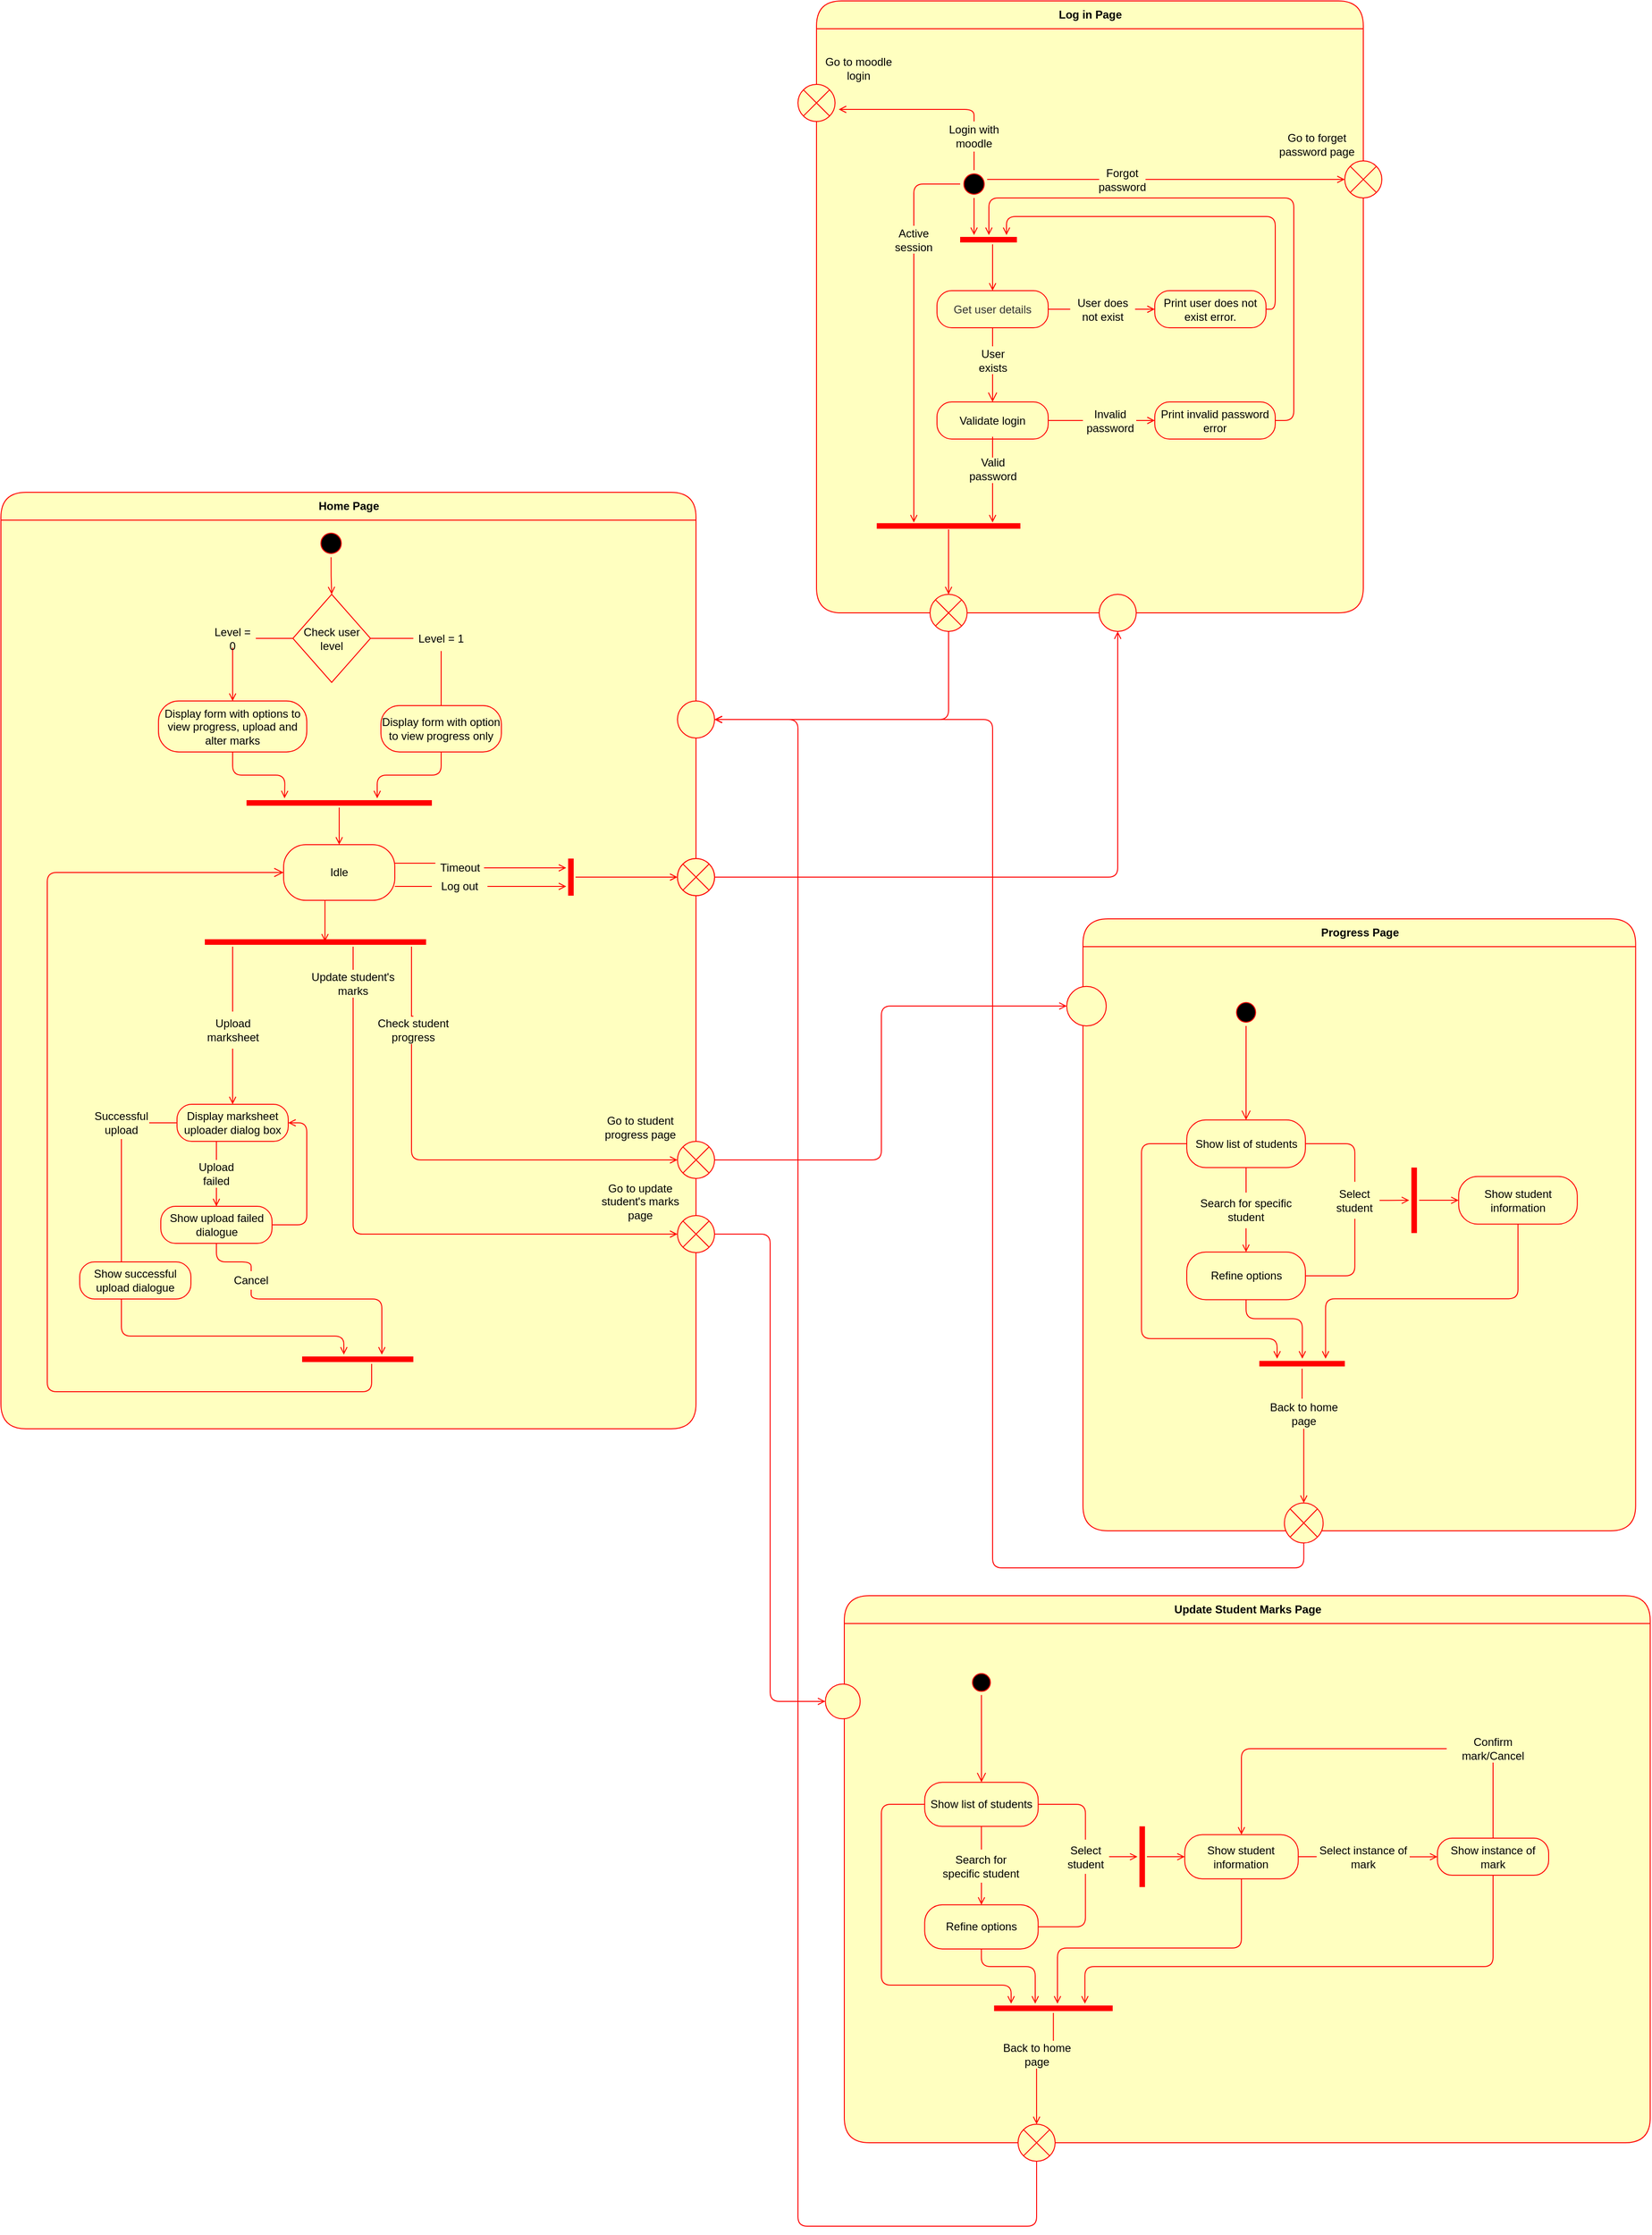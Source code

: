<mxfile version="13.0.2" type="device"><diagram name="Page-1" id="e7e014a7-5840-1c2e-5031-d8a46d1fe8dd"><mxGraphModel dx="1730" dy="958" grid="1" gridSize="10" guides="1" tooltips="1" connect="1" arrows="1" fold="1" page="1" pageScale="1" pageWidth="1169" pageHeight="826" background="#ffffff" math="0" shadow="0"><root><mxCell id="0"/><mxCell id="1" parent="0"/><mxCell id="J8pDNo0ezFdoXemJRQIE-228" style="edgeStyle=orthogonalEdgeStyle;rounded=1;orthogonalLoop=1;jettySize=auto;html=1;startArrow=none;startFill=0;endArrow=open;endFill=0;endSize=6;strokeColor=#FF0000;entryX=0.5;entryY=1;entryDx=0;entryDy=0;exitX=1;exitY=0.5;exitDx=0;exitDy=0;" parent="1" source="J8pDNo0ezFdoXemJRQIE-231" target="J8pDNo0ezFdoXemJRQIE-229" edge="1"><mxGeometry relative="1" as="geometry"><mxPoint x="1270" y="730" as="targetPoint"/><mxPoint x="830" y="965" as="sourcePoint"/></mxGeometry></mxCell><mxCell id="J8pDNo0ezFdoXemJRQIE-236" style="edgeStyle=orthogonalEdgeStyle;rounded=1;orthogonalLoop=1;jettySize=auto;html=1;entryX=1;entryY=0.5;entryDx=0;entryDy=0;startArrow=none;startFill=0;endArrow=open;endFill=0;endSize=6;strokeColor=#FF0000;" parent="1" source="J8pDNo0ezFdoXemJRQIE-232" target="J8pDNo0ezFdoXemJRQIE-235" edge="1"><mxGeometry relative="1" as="geometry"><Array as="points"><mxPoint x="1083" y="795"/></Array></mxGeometry></mxCell><mxCell id="c84REXL6Kti-XfnDkjd7-9" value="" style="group" vertex="1" connectable="0" parent="1"><mxGeometry x="60" y="550" width="770" height="1010" as="geometry"/></mxCell><mxCell id="J8pDNo0ezFdoXemJRQIE-2" value="Home Page" style="swimlane;html=1;fontStyle=1;align=center;verticalAlign=middle;childLayout=stackLayout;horizontal=1;startSize=30;horizontalStack=0;resizeParent=0;resizeLast=1;container=1;fontColor=#000000;collapsible=0;rounded=1;arcSize=30;strokeColor=#ff0000;fillColor=#ffffc0;swimlaneFillColor=#ffffc0;dropTarget=0;" parent="c84REXL6Kti-XfnDkjd7-9" vertex="1"><mxGeometry width="750" height="1010" as="geometry"/></mxCell><mxCell id="J8pDNo0ezFdoXemJRQIE-16" value="" style="ellipse;html=1;shape=startState;fillColor=#000000;strokeColor=#ff0000;" parent="c84REXL6Kti-XfnDkjd7-9" vertex="1"><mxGeometry x="341.25" y="40" width="30" height="30" as="geometry"/></mxCell><mxCell id="J8pDNo0ezFdoXemJRQIE-36" value="Check user level" style="rhombus;whiteSpace=wrap;html=1;fillColor=#ffffc0;strokeColor=#ff0000;" parent="c84REXL6Kti-XfnDkjd7-9" vertex="1"><mxGeometry x="315" y="110" width="83.75" height="95" as="geometry"/></mxCell><mxCell id="J8pDNo0ezFdoXemJRQIE-34" style="edgeStyle=orthogonalEdgeStyle;rounded=0;orthogonalLoop=1;jettySize=auto;html=1;entryX=0.5;entryY=0;entryDx=0;entryDy=0;startArrow=none;startFill=0;endArrow=open;endFill=0;endSize=6;strokeColor=#FF0000;" parent="c84REXL6Kti-XfnDkjd7-9" source="J8pDNo0ezFdoXemJRQIE-16" target="J8pDNo0ezFdoXemJRQIE-36" edge="1"><mxGeometry relative="1" as="geometry"><mxPoint x="356.25" y="95" as="targetPoint"/></mxGeometry></mxCell><mxCell id="J8pDNo0ezFdoXemJRQIE-74" style="edgeStyle=orthogonalEdgeStyle;rounded=1;orthogonalLoop=1;jettySize=auto;html=1;startArrow=none;startFill=0;endArrow=open;endFill=0;endSize=6;strokeColor=#FF0000;" parent="c84REXL6Kti-XfnDkjd7-9" source="J8pDNo0ezFdoXemJRQIE-40" edge="1"><mxGeometry relative="1" as="geometry"><mxPoint x="406" y="330" as="targetPoint"/><Array as="points"><mxPoint x="475" y="305"/><mxPoint x="406" y="305"/></Array></mxGeometry></mxCell><mxCell id="J8pDNo0ezFdoXemJRQIE-40" value="Display form with option to view progress only" style="rounded=1;whiteSpace=wrap;html=1;arcSize=40;fontColor=#000000;fillColor=#ffffc0;strokeColor=#ff0000;" parent="c84REXL6Kti-XfnDkjd7-9" vertex="1"><mxGeometry x="410" y="230" width="130" height="50" as="geometry"/></mxCell><mxCell id="J8pDNo0ezFdoXemJRQIE-73" style="edgeStyle=orthogonalEdgeStyle;rounded=1;orthogonalLoop=1;jettySize=auto;html=1;startArrow=none;startFill=0;endArrow=open;endFill=0;endSize=6;strokeColor=#FF0000;" parent="c84REXL6Kti-XfnDkjd7-9" source="J8pDNo0ezFdoXemJRQIE-42" edge="1"><mxGeometry relative="1" as="geometry"><mxPoint x="306" y="330" as="targetPoint"/></mxGeometry></mxCell><mxCell id="J8pDNo0ezFdoXemJRQIE-42" value="Display form with options to view progress, upload and alter marks" style="rounded=1;whiteSpace=wrap;html=1;arcSize=40;fontColor=#000000;fillColor=#ffffc0;strokeColor=#ff0000;" parent="c84REXL6Kti-XfnDkjd7-9" vertex="1"><mxGeometry x="170" y="225" width="160" height="55" as="geometry"/></mxCell><mxCell id="J8pDNo0ezFdoXemJRQIE-71" value="" style="shape=line;html=1;strokeWidth=6;strokeColor=#ff0000;" parent="c84REXL6Kti-XfnDkjd7-9" vertex="1"><mxGeometry x="265" y="330" width="200" height="10" as="geometry"/></mxCell><mxCell id="J8pDNo0ezFdoXemJRQIE-75" value="Idle" style="rounded=1;whiteSpace=wrap;html=1;arcSize=40;fontColor=#000000;fillColor=#ffffc0;strokeColor=#ff0000;" parent="c84REXL6Kti-XfnDkjd7-9" vertex="1"><mxGeometry x="305" y="380" width="120" height="60" as="geometry"/></mxCell><mxCell id="J8pDNo0ezFdoXemJRQIE-77" style="edgeStyle=orthogonalEdgeStyle;rounded=0;orthogonalLoop=1;jettySize=auto;html=1;startArrow=none;startFill=0;endArrow=open;endFill=0;endSize=6;strokeColor=#FF0000;" parent="c84REXL6Kti-XfnDkjd7-9" source="J8pDNo0ezFdoXemJRQIE-71" target="J8pDNo0ezFdoXemJRQIE-75" edge="1"><mxGeometry relative="1" as="geometry"/></mxCell><mxCell id="J8pDNo0ezFdoXemJRQIE-95" value="" style="shape=line;html=1;strokeWidth=6;strokeColor=#ff0000;" parent="c84REXL6Kti-XfnDkjd7-9" vertex="1"><mxGeometry x="220" y="480" width="238.75" height="10" as="geometry"/></mxCell><mxCell id="J8pDNo0ezFdoXemJRQIE-98" style="edgeStyle=orthogonalEdgeStyle;rounded=0;orthogonalLoop=1;jettySize=auto;html=1;entryX=0.543;entryY=0.447;entryDx=0;entryDy=0;entryPerimeter=0;startArrow=none;startFill=0;endArrow=open;endFill=0;endSize=6;strokeColor=#FF0000;" parent="c84REXL6Kti-XfnDkjd7-9" source="J8pDNo0ezFdoXemJRQIE-75" target="J8pDNo0ezFdoXemJRQIE-95" edge="1"><mxGeometry relative="1" as="geometry"><Array as="points"><mxPoint x="367" y="440"/><mxPoint x="367" y="440"/></Array></mxGeometry></mxCell><mxCell id="J8pDNo0ezFdoXemJRQIE-102" value="Check student progress" style="text;html=1;strokeColor=none;fillColor=none;align=center;verticalAlign=middle;whiteSpace=wrap;rounded=0;" parent="c84REXL6Kti-XfnDkjd7-9" vertex="1"><mxGeometry x="385" y="565" width="120" height="30" as="geometry"/></mxCell><mxCell id="J8pDNo0ezFdoXemJRQIE-157" style="edgeStyle=orthogonalEdgeStyle;rounded=0;orthogonalLoop=1;jettySize=auto;html=1;entryX=0.5;entryY=0;entryDx=0;entryDy=0;startArrow=none;startFill=0;endArrow=none;endFill=0;endSize=6;strokeColor=#FF0000;" parent="c84REXL6Kti-XfnDkjd7-9" source="J8pDNo0ezFdoXemJRQIE-95" target="J8pDNo0ezFdoXemJRQIE-102" edge="1"><mxGeometry relative="1" as="geometry"><Array as="points"><mxPoint x="443" y="520"/><mxPoint x="443" y="520"/></Array></mxGeometry></mxCell><mxCell id="J8pDNo0ezFdoXemJRQIE-103" value="Display marksheet uploader dialog box" style="rounded=1;whiteSpace=wrap;html=1;arcSize=40;fontColor=#000000;fillColor=#ffffc0;strokeColor=#ff0000;" parent="c84REXL6Kti-XfnDkjd7-9" vertex="1"><mxGeometry x="190" y="660" width="120" height="40" as="geometry"/></mxCell><mxCell id="J8pDNo0ezFdoXemJRQIE-117" value="Update student's marks" style="text;html=1;strokeColor=none;fillColor=none;align=center;verticalAlign=middle;whiteSpace=wrap;rounded=0;" parent="c84REXL6Kti-XfnDkjd7-9" vertex="1"><mxGeometry x="330" y="515" width="100" height="30" as="geometry"/></mxCell><mxCell id="J8pDNo0ezFdoXemJRQIE-159" style="edgeStyle=orthogonalEdgeStyle;rounded=0;orthogonalLoop=1;jettySize=auto;html=1;entryX=0.5;entryY=0;entryDx=0;entryDy=0;startArrow=none;startFill=0;endArrow=none;endFill=0;endSize=6;strokeColor=#FF0000;" parent="c84REXL6Kti-XfnDkjd7-9" source="J8pDNo0ezFdoXemJRQIE-95" target="J8pDNo0ezFdoXemJRQIE-117" edge="1"><mxGeometry relative="1" as="geometry"><Array as="points"><mxPoint x="380" y="510"/><mxPoint x="380" y="510"/></Array></mxGeometry></mxCell><mxCell id="J8pDNo0ezFdoXemJRQIE-122" value="" style="shape=line;html=1;strokeWidth=6;strokeColor=#ff0000;direction=south;" parent="c84REXL6Kti-XfnDkjd7-9" vertex="1"><mxGeometry x="610" y="395" width="10" height="40" as="geometry"/></mxCell><mxCell id="J8pDNo0ezFdoXemJRQIE-149" style="edgeStyle=orthogonalEdgeStyle;rounded=0;orthogonalLoop=1;jettySize=auto;html=1;startArrow=none;startFill=0;endArrow=open;endFill=0;endSize=6;strokeColor=#FF0000;" parent="c84REXL6Kti-XfnDkjd7-9" source="J8pDNo0ezFdoXemJRQIE-128" edge="1"><mxGeometry relative="1" as="geometry"><mxPoint x="610" y="425" as="targetPoint"/></mxGeometry></mxCell><mxCell id="J8pDNo0ezFdoXemJRQIE-128" value="Log out" style="text;html=1;strokeColor=none;fillColor=none;align=center;verticalAlign=middle;whiteSpace=wrap;rounded=0;" parent="c84REXL6Kti-XfnDkjd7-9" vertex="1"><mxGeometry x="465" y="415" width="60" height="20" as="geometry"/></mxCell><mxCell id="J8pDNo0ezFdoXemJRQIE-147" style="edgeStyle=orthogonalEdgeStyle;rounded=0;orthogonalLoop=1;jettySize=auto;html=1;entryX=0;entryY=0.5;entryDx=0;entryDy=0;startArrow=none;startFill=0;endArrow=none;endFill=0;endSize=6;strokeColor=#FF0000;exitX=1;exitY=0.75;exitDx=0;exitDy=0;" parent="c84REXL6Kti-XfnDkjd7-9" source="J8pDNo0ezFdoXemJRQIE-75" target="J8pDNo0ezFdoXemJRQIE-128" edge="1"><mxGeometry relative="1" as="geometry"/></mxCell><mxCell id="J8pDNo0ezFdoXemJRQIE-170" style="edgeStyle=orthogonalEdgeStyle;rounded=1;orthogonalLoop=1;jettySize=auto;html=1;startArrow=none;startFill=0;endArrow=open;endFill=0;endSize=6;strokeColor=#FF0000;" parent="c84REXL6Kti-XfnDkjd7-9" source="J8pDNo0ezFdoXemJRQIE-81" edge="1"><mxGeometry relative="1" as="geometry"><mxPoint x="610" y="405" as="targetPoint"/></mxGeometry></mxCell><mxCell id="J8pDNo0ezFdoXemJRQIE-81" value="Timeout" style="text;html=1;strokeColor=none;fillColor=none;align=center;verticalAlign=middle;whiteSpace=wrap;rounded=0;" parent="c84REXL6Kti-XfnDkjd7-9" vertex="1"><mxGeometry x="468.75" y="395" width="52.5" height="20" as="geometry"/></mxCell><mxCell id="J8pDNo0ezFdoXemJRQIE-136" style="edgeStyle=orthogonalEdgeStyle;rounded=0;orthogonalLoop=1;jettySize=auto;html=1;startArrow=none;startFill=0;endArrow=none;endFill=0;endSize=6;strokeColor=#FF0000;" parent="c84REXL6Kti-XfnDkjd7-9" source="J8pDNo0ezFdoXemJRQIE-75" target="J8pDNo0ezFdoXemJRQIE-81" edge="1"><mxGeometry relative="1" as="geometry"><mxPoint x="425" y="390" as="sourcePoint"/><mxPoint x="560" y="390" as="targetPoint"/><Array as="points"><mxPoint x="440" y="400"/><mxPoint x="440" y="400"/></Array></mxGeometry></mxCell><mxCell id="J8pDNo0ezFdoXemJRQIE-155" style="edgeStyle=orthogonalEdgeStyle;rounded=0;orthogonalLoop=1;jettySize=auto;html=1;startArrow=none;startFill=0;endArrow=open;endFill=0;endSize=6;strokeColor=#FF0000;" parent="c84REXL6Kti-XfnDkjd7-9" source="J8pDNo0ezFdoXemJRQIE-106" target="J8pDNo0ezFdoXemJRQIE-103" edge="1"><mxGeometry relative="1" as="geometry"/></mxCell><mxCell id="J8pDNo0ezFdoXemJRQIE-106" value="Upload marksheet" style="text;html=1;strokeColor=none;fillColor=none;align=center;verticalAlign=middle;whiteSpace=wrap;rounded=0;" parent="c84REXL6Kti-XfnDkjd7-9" vertex="1"><mxGeometry x="207.5" y="560" width="85" height="40" as="geometry"/></mxCell><mxCell id="J8pDNo0ezFdoXemJRQIE-156" style="edgeStyle=orthogonalEdgeStyle;rounded=0;orthogonalLoop=1;jettySize=auto;html=1;entryX=0.5;entryY=0;entryDx=0;entryDy=0;startArrow=none;startFill=0;endArrow=none;endFill=0;endSize=6;strokeColor=#FF0000;" parent="c84REXL6Kti-XfnDkjd7-9" source="J8pDNo0ezFdoXemJRQIE-95" target="J8pDNo0ezFdoXemJRQIE-106" edge="1"><mxGeometry relative="1" as="geometry"><Array as="points"><mxPoint x="250" y="530"/><mxPoint x="250" y="530"/></Array></mxGeometry></mxCell><mxCell id="J8pDNo0ezFdoXemJRQIE-173" style="edgeStyle=orthogonalEdgeStyle;rounded=0;orthogonalLoop=1;jettySize=auto;html=1;entryX=0.5;entryY=0;entryDx=0;entryDy=0;startArrow=none;startFill=0;endArrow=none;endFill=0;endSize=6;strokeColor=#FF0000;" parent="c84REXL6Kti-XfnDkjd7-9" source="J8pDNo0ezFdoXemJRQIE-39" target="J8pDNo0ezFdoXemJRQIE-40" edge="1"><mxGeometry relative="1" as="geometry"/></mxCell><mxCell id="J8pDNo0ezFdoXemJRQIE-174" style="edgeStyle=orthogonalEdgeStyle;rounded=0;orthogonalLoop=1;jettySize=auto;html=1;entryX=0.5;entryY=0;entryDx=0;entryDy=0;startArrow=none;startFill=0;endArrow=none;endFill=0;endSize=6;strokeColor=#FF0000;" parent="c84REXL6Kti-XfnDkjd7-9" source="J8pDNo0ezFdoXemJRQIE-39" target="J8pDNo0ezFdoXemJRQIE-40" edge="1"><mxGeometry relative="1" as="geometry"/></mxCell><mxCell id="J8pDNo0ezFdoXemJRQIE-39" value="Level = 1" style="text;html=1;strokeColor=none;fillColor=none;align=center;verticalAlign=middle;whiteSpace=wrap;rounded=0;" parent="c84REXL6Kti-XfnDkjd7-9" vertex="1"><mxGeometry x="445" y="143.75" width="60" height="27.5" as="geometry"/></mxCell><mxCell id="J8pDNo0ezFdoXemJRQIE-172" style="edgeStyle=orthogonalEdgeStyle;rounded=0;orthogonalLoop=1;jettySize=auto;html=1;startArrow=none;startFill=0;endArrow=none;endFill=0;endSize=6;strokeColor=#FF0000;" parent="c84REXL6Kti-XfnDkjd7-9" source="J8pDNo0ezFdoXemJRQIE-36" target="J8pDNo0ezFdoXemJRQIE-39" edge="1"><mxGeometry relative="1" as="geometry"><mxPoint x="470.059" y="230" as="targetPoint"/><mxPoint x="398.724" y="157.529" as="sourcePoint"/><Array as="points"/></mxGeometry></mxCell><mxCell id="J8pDNo0ezFdoXemJRQIE-177" style="edgeStyle=orthogonalEdgeStyle;rounded=0;orthogonalLoop=1;jettySize=auto;html=1;entryX=0.5;entryY=0;entryDx=0;entryDy=0;startArrow=none;startFill=0;endArrow=open;endFill=0;endSize=6;strokeColor=#FF0000;" parent="c84REXL6Kti-XfnDkjd7-9" source="J8pDNo0ezFdoXemJRQIE-44" target="J8pDNo0ezFdoXemJRQIE-42" edge="1"><mxGeometry relative="1" as="geometry"/></mxCell><mxCell id="J8pDNo0ezFdoXemJRQIE-44" value="Level = 0" style="text;html=1;strokeColor=none;fillColor=none;align=center;verticalAlign=middle;whiteSpace=wrap;rounded=0;" parent="c84REXL6Kti-XfnDkjd7-9" vertex="1"><mxGeometry x="225" y="147.5" width="50" height="20" as="geometry"/></mxCell><mxCell id="J8pDNo0ezFdoXemJRQIE-176" style="edgeStyle=orthogonalEdgeStyle;rounded=0;orthogonalLoop=1;jettySize=auto;html=1;entryX=1;entryY=0.5;entryDx=0;entryDy=0;startArrow=none;startFill=0;endArrow=none;endFill=0;endSize=6;strokeColor=#FF0000;" parent="c84REXL6Kti-XfnDkjd7-9" source="J8pDNo0ezFdoXemJRQIE-36" target="J8pDNo0ezFdoXemJRQIE-44" edge="1"><mxGeometry relative="1" as="geometry"/></mxCell><mxCell id="J8pDNo0ezFdoXemJRQIE-194" value="Successful upload" style="text;html=1;strokeColor=none;fillColor=none;align=center;verticalAlign=middle;whiteSpace=wrap;rounded=0;" parent="c84REXL6Kti-XfnDkjd7-9" vertex="1"><mxGeometry x="100" y="662.5" width="60" height="35" as="geometry"/></mxCell><mxCell id="J8pDNo0ezFdoXemJRQIE-193" style="edgeStyle=orthogonalEdgeStyle;rounded=0;orthogonalLoop=1;jettySize=auto;html=1;startArrow=none;startFill=0;endArrow=none;endFill=0;endSize=6;strokeColor=#FF0000;" parent="c84REXL6Kti-XfnDkjd7-9" source="J8pDNo0ezFdoXemJRQIE-103" target="J8pDNo0ezFdoXemJRQIE-194" edge="1"><mxGeometry relative="1" as="geometry"><mxPoint x="160" y="680" as="targetPoint"/></mxGeometry></mxCell><mxCell id="J8pDNo0ezFdoXemJRQIE-195" value="Upload failed" style="text;html=1;strokeColor=none;fillColor=none;align=center;verticalAlign=middle;whiteSpace=wrap;rounded=0;" parent="c84REXL6Kti-XfnDkjd7-9" vertex="1"><mxGeometry x="210" y="720" width="45" height="30" as="geometry"/></mxCell><mxCell id="J8pDNo0ezFdoXemJRQIE-196" style="edgeStyle=orthogonalEdgeStyle;rounded=0;orthogonalLoop=1;jettySize=auto;html=1;entryX=0.5;entryY=0;entryDx=0;entryDy=0;startArrow=none;startFill=0;endArrow=none;endFill=0;endSize=6;strokeColor=#FF0000;" parent="c84REXL6Kti-XfnDkjd7-9" source="J8pDNo0ezFdoXemJRQIE-103" target="J8pDNo0ezFdoXemJRQIE-195" edge="1"><mxGeometry relative="1" as="geometry"><Array as="points"><mxPoint x="233" y="700"/><mxPoint x="233" y="700"/></Array></mxGeometry></mxCell><mxCell id="J8pDNo0ezFdoXemJRQIE-199" style="edgeStyle=orthogonalEdgeStyle;rounded=1;orthogonalLoop=1;jettySize=auto;html=1;startArrow=none;startFill=0;endArrow=open;endFill=0;endSize=6;strokeColor=#FF0000;entryX=1;entryY=0.5;entryDx=0;entryDy=0;" parent="c84REXL6Kti-XfnDkjd7-9" source="J8pDNo0ezFdoXemJRQIE-198" target="J8pDNo0ezFdoXemJRQIE-103" edge="1"><mxGeometry relative="1" as="geometry"><mxPoint x="330" y="710" as="targetPoint"/><Array as="points"><mxPoint x="330" y="790"/><mxPoint x="330" y="680"/></Array></mxGeometry></mxCell><mxCell id="J8pDNo0ezFdoXemJRQIE-198" value="Show upload failed dialogue" style="rounded=1;whiteSpace=wrap;html=1;arcSize=40;fontColor=#000000;fillColor=#ffffc0;strokeColor=#ff0000;" parent="c84REXL6Kti-XfnDkjd7-9" vertex="1"><mxGeometry x="172.5" y="770" width="120" height="40" as="geometry"/></mxCell><mxCell id="J8pDNo0ezFdoXemJRQIE-197" style="edgeStyle=orthogonalEdgeStyle;rounded=0;orthogonalLoop=1;jettySize=auto;html=1;startArrow=none;startFill=0;endArrow=open;endFill=0;endSize=6;strokeColor=#FF0000;" parent="c84REXL6Kti-XfnDkjd7-9" source="J8pDNo0ezFdoXemJRQIE-195" target="J8pDNo0ezFdoXemJRQIE-198" edge="1"><mxGeometry relative="1" as="geometry"><mxPoint x="277.5" y="800" as="targetPoint"/></mxGeometry></mxCell><mxCell id="J8pDNo0ezFdoXemJRQIE-201" value="Show successful upload dialogue" style="rounded=1;whiteSpace=wrap;html=1;arcSize=40;fontColor=#000000;fillColor=#ffffc0;strokeColor=#ff0000;" parent="c84REXL6Kti-XfnDkjd7-9" vertex="1"><mxGeometry x="85" y="830" width="120" height="40" as="geometry"/></mxCell><mxCell id="J8pDNo0ezFdoXemJRQIE-200" style="edgeStyle=orthogonalEdgeStyle;rounded=1;orthogonalLoop=1;jettySize=auto;html=1;startArrow=none;startFill=0;endArrow=none;endFill=0;endSize=6;strokeColor=#FF0000;" parent="c84REXL6Kti-XfnDkjd7-9" source="J8pDNo0ezFdoXemJRQIE-194" target="J8pDNo0ezFdoXemJRQIE-201" edge="1"><mxGeometry relative="1" as="geometry"><mxPoint x="70" y="690" as="targetPoint"/><Array as="points"><mxPoint x="130" y="780"/><mxPoint x="130" y="780"/></Array></mxGeometry></mxCell><mxCell id="J8pDNo0ezFdoXemJRQIE-210" value="Cancel" style="text;html=1;strokeColor=none;fillColor=none;align=center;verticalAlign=middle;whiteSpace=wrap;rounded=0;" parent="c84REXL6Kti-XfnDkjd7-9" vertex="1"><mxGeometry x="250" y="840" width="40" height="20" as="geometry"/></mxCell><mxCell id="J8pDNo0ezFdoXemJRQIE-209" style="edgeStyle=orthogonalEdgeStyle;rounded=1;orthogonalLoop=1;jettySize=auto;html=1;startArrow=none;startFill=0;endArrow=none;endFill=0;endSize=6;strokeColor=#FF0000;" parent="c84REXL6Kti-XfnDkjd7-9" source="J8pDNo0ezFdoXemJRQIE-198" target="J8pDNo0ezFdoXemJRQIE-210" edge="1"><mxGeometry relative="1" as="geometry"><mxPoint x="270" y="850" as="targetPoint"/></mxGeometry></mxCell><mxCell id="J8pDNo0ezFdoXemJRQIE-212" value="" style="shape=line;html=1;strokeWidth=6;strokeColor=#ff0000;" parent="c84REXL6Kti-XfnDkjd7-9" vertex="1"><mxGeometry x="325" y="930" width="120" height="10" as="geometry"/></mxCell><mxCell id="J8pDNo0ezFdoXemJRQIE-215" style="edgeStyle=orthogonalEdgeStyle;rounded=1;orthogonalLoop=1;jettySize=auto;html=1;startArrow=none;startFill=0;endArrow=open;endFill=0;endSize=6;strokeColor=#FF0000;" parent="c84REXL6Kti-XfnDkjd7-9" source="J8pDNo0ezFdoXemJRQIE-201" target="J8pDNo0ezFdoXemJRQIE-212" edge="1"><mxGeometry relative="1" as="geometry"><Array as="points"><mxPoint x="130" y="910"/><mxPoint x="370" y="910"/></Array></mxGeometry></mxCell><mxCell id="J8pDNo0ezFdoXemJRQIE-214" style="edgeStyle=orthogonalEdgeStyle;rounded=1;orthogonalLoop=1;jettySize=auto;html=1;startArrow=none;startFill=0;endArrow=open;endFill=0;endSize=6;strokeColor=#FF0000;" parent="c84REXL6Kti-XfnDkjd7-9" source="J8pDNo0ezFdoXemJRQIE-210" target="J8pDNo0ezFdoXemJRQIE-212" edge="1"><mxGeometry relative="1" as="geometry"><Array as="points"><mxPoint x="270" y="870"/><mxPoint x="411" y="870"/></Array></mxGeometry></mxCell><mxCell id="J8pDNo0ezFdoXemJRQIE-213" value="" style="edgeStyle=orthogonalEdgeStyle;html=1;verticalAlign=bottom;endArrow=open;endSize=8;strokeColor=#ff0000;" parent="c84REXL6Kti-XfnDkjd7-9" source="J8pDNo0ezFdoXemJRQIE-212" target="J8pDNo0ezFdoXemJRQIE-75" edge="1"><mxGeometry relative="1" as="geometry"><mxPoint x="421.25" y="1010" as="targetPoint"/><Array as="points"><mxPoint x="400" y="970"/><mxPoint x="50" y="970"/><mxPoint x="50" y="410"/></Array></mxGeometry></mxCell><mxCell id="J8pDNo0ezFdoXemJRQIE-231" value="" style="shape=sumEllipse;perimeter=ellipsePerimeter;whiteSpace=wrap;html=1;backgroundOutline=1;strokeColor=#FF0000;fillColor=#ffffc0;" parent="c84REXL6Kti-XfnDkjd7-9" vertex="1"><mxGeometry x="730" y="395" width="40" height="40" as="geometry"/></mxCell><mxCell id="J8pDNo0ezFdoXemJRQIE-227" style="edgeStyle=orthogonalEdgeStyle;rounded=1;orthogonalLoop=1;jettySize=auto;html=1;startArrow=none;startFill=0;endArrow=open;endFill=0;endSize=6;strokeColor=#FF0000;entryX=0;entryY=0.5;entryDx=0;entryDy=0;" parent="c84REXL6Kti-XfnDkjd7-9" source="J8pDNo0ezFdoXemJRQIE-122" target="J8pDNo0ezFdoXemJRQIE-231" edge="1"><mxGeometry relative="1" as="geometry"><mxPoint x="730" y="415" as="targetPoint"/></mxGeometry></mxCell><mxCell id="J8pDNo0ezFdoXemJRQIE-234" value="" style="shape=sumEllipse;perimeter=ellipsePerimeter;whiteSpace=wrap;html=1;backgroundOutline=1;strokeColor=#FF0000;fillColor=#ffffc0;" parent="c84REXL6Kti-XfnDkjd7-9" vertex="1"><mxGeometry x="730" y="700" width="40" height="40" as="geometry"/></mxCell><mxCell id="J8pDNo0ezFdoXemJRQIE-235" value="" style="ellipse;whiteSpace=wrap;html=1;aspect=fixed;fillColor=#ffffc0;strokeColor=#FF0000;" parent="c84REXL6Kti-XfnDkjd7-9" vertex="1"><mxGeometry x="730" y="225" width="40" height="40" as="geometry"/></mxCell><mxCell id="J8pDNo0ezFdoXemJRQIE-239" value="" style="shape=sumEllipse;perimeter=ellipsePerimeter;whiteSpace=wrap;html=1;backgroundOutline=1;strokeColor=#FF0000;fillColor=#ffffc0;" parent="c84REXL6Kti-XfnDkjd7-9" vertex="1"><mxGeometry x="730" y="395" width="40" height="40" as="geometry"/></mxCell><mxCell id="J8pDNo0ezFdoXemJRQIE-241" value="Go to student progress page" style="text;html=1;strokeColor=none;fillColor=none;align=center;verticalAlign=middle;whiteSpace=wrap;rounded=0;" parent="c84REXL6Kti-XfnDkjd7-9" vertex="1"><mxGeometry x="640" y="670" width="100" height="30" as="geometry"/></mxCell><mxCell id="c84REXL6Kti-XfnDkjd7-3" value="Go to update student's marks page" style="text;html=1;strokeColor=none;fillColor=none;align=center;verticalAlign=middle;whiteSpace=wrap;rounded=0;" vertex="1" parent="c84REXL6Kti-XfnDkjd7-9"><mxGeometry x="640" y="740" width="100" height="50" as="geometry"/></mxCell><mxCell id="J8pDNo0ezFdoXemJRQIE-163" style="edgeStyle=orthogonalEdgeStyle;rounded=1;orthogonalLoop=1;jettySize=auto;html=1;startArrow=none;startFill=0;endArrow=open;endFill=0;endSize=6;strokeColor=#FF0000;entryX=0;entryY=0.5;entryDx=0;entryDy=0;" parent="c84REXL6Kti-XfnDkjd7-9" source="J8pDNo0ezFdoXemJRQIE-102" target="J8pDNo0ezFdoXemJRQIE-234" edge="1"><mxGeometry relative="1" as="geometry"><mxPoint x="480" y="730" as="targetPoint"/><Array as="points"><mxPoint x="443" y="720"/></Array></mxGeometry></mxCell><mxCell id="c84REXL6Kti-XfnDkjd7-2" value="" style="shape=sumEllipse;perimeter=ellipsePerimeter;whiteSpace=wrap;html=1;backgroundOutline=1;strokeColor=#FF0000;fillColor=#ffffc0;" vertex="1" parent="c84REXL6Kti-XfnDkjd7-9"><mxGeometry x="730" y="780" width="40" height="40" as="geometry"/></mxCell><mxCell id="J8pDNo0ezFdoXemJRQIE-165" style="edgeStyle=orthogonalEdgeStyle;rounded=1;orthogonalLoop=1;jettySize=auto;html=1;startArrow=none;startFill=0;endArrow=open;endFill=0;endSize=6;strokeColor=#FF0000;entryX=0;entryY=0.5;entryDx=0;entryDy=0;" parent="c84REXL6Kti-XfnDkjd7-9" source="J8pDNo0ezFdoXemJRQIE-117" target="c84REXL6Kti-XfnDkjd7-2" edge="1"><mxGeometry relative="1" as="geometry"><Array as="points"><mxPoint x="380" y="800"/></Array><mxPoint x="380.059" y="630" as="targetPoint"/></mxGeometry></mxCell><mxCell id="c84REXL6Kti-XfnDkjd7-10" value="" style="group" vertex="1" connectable="0" parent="1"><mxGeometry x="920" y="20" width="630" height="680" as="geometry"/></mxCell><mxCell id="J8pDNo0ezFdoXemJRQIE-218" value="Log in Page" style="swimlane;html=1;fontStyle=1;align=center;verticalAlign=middle;childLayout=stackLayout;horizontal=1;startSize=30;horizontalStack=0;resizeParent=0;resizeLast=1;container=1;fontColor=#000000;collapsible=0;rounded=1;arcSize=30;strokeColor=#ff0000;fillColor=#ffffc0;swimlaneFillColor=#ffffc0;dropTarget=0;" parent="c84REXL6Kti-XfnDkjd7-10" vertex="1"><mxGeometry x="20" width="590" height="660" as="geometry"/></mxCell><mxCell id="cNfwhekLYFBPGd0EELtA-41" value="" style="ellipse;html=1;shape=startState;fillColor=#000000;strokeColor=#ff0000;" parent="c84REXL6Kti-XfnDkjd7-10" vertex="1"><mxGeometry x="175" y="182.5" width="30" height="30" as="geometry"/></mxCell><mxCell id="cNfwhekLYFBPGd0EELtA-42" value="" style="edgeStyle=orthogonalEdgeStyle;html=1;verticalAlign=bottom;endArrow=open;endSize=6;strokeColor=#ff0000;" parent="c84REXL6Kti-XfnDkjd7-10" source="cNfwhekLYFBPGd0EELtA-41" edge="1"><mxGeometry relative="1" as="geometry"><mxPoint x="190" y="252.5" as="targetPoint"/><Array as="points"><mxPoint x="190" y="232.5"/><mxPoint x="190" y="232.5"/></Array></mxGeometry></mxCell><mxCell id="cNfwhekLYFBPGd0EELtA-50" value="&lt;span style=&quot;color: rgb(51 , 51 , 51)&quot;&gt;Get user details&lt;/span&gt;" style="rounded=1;whiteSpace=wrap;html=1;arcSize=40;fontColor=#000000;fillColor=#ffffc0;strokeColor=#ff0000;" parent="c84REXL6Kti-XfnDkjd7-10" vertex="1"><mxGeometry x="150" y="312.5" width="120" height="40" as="geometry"/></mxCell><mxCell id="cNfwhekLYFBPGd0EELtA-52" value="Validate login" style="rounded=1;whiteSpace=wrap;html=1;arcSize=40;fontColor=#000000;fillColor=#ffffc0;strokeColor=#ff0000;" parent="c84REXL6Kti-XfnDkjd7-10" vertex="1"><mxGeometry x="150" y="432.5" width="120" height="40" as="geometry"/></mxCell><mxCell id="J8pDNo0ezFdoXemJRQIE-70" style="edgeStyle=orthogonalEdgeStyle;rounded=1;orthogonalLoop=1;jettySize=auto;html=1;startArrow=none;startFill=0;endArrow=open;endFill=0;endSize=6;strokeColor=#FF0000;" parent="c84REXL6Kti-XfnDkjd7-10" source="cNfwhekLYFBPGd0EELtA-54" edge="1"><mxGeometry relative="1" as="geometry"><mxPoint x="225" y="252.5" as="targetPoint"/><Array as="points"><mxPoint x="515" y="332.5"/><mxPoint x="515" y="232.5"/><mxPoint x="225" y="232.5"/></Array></mxGeometry></mxCell><mxCell id="cNfwhekLYFBPGd0EELtA-54" value="Print user does not exist error." style="rounded=1;whiteSpace=wrap;html=1;arcSize=40;fontColor=#000000;fillColor=#ffffc0;strokeColor=#ff0000;" parent="c84REXL6Kti-XfnDkjd7-10" vertex="1"><mxGeometry x="385" y="312.5" width="120" height="40" as="geometry"/></mxCell><mxCell id="cNfwhekLYFBPGd0EELtA-59" value="Print invalid password error" style="rounded=1;whiteSpace=wrap;html=1;arcSize=40;fontColor=#000000;fillColor=#ffffc0;strokeColor=#ff0000;" parent="c84REXL6Kti-XfnDkjd7-10" vertex="1"><mxGeometry x="385" y="432.5" width="130" height="40" as="geometry"/></mxCell><mxCell id="qxdA_kbtUOldHFDPIeFM-6" value="Forgot password" style="text;html=1;strokeColor=none;fillColor=none;align=center;verticalAlign=middle;whiteSpace=wrap;rounded=0;fontColor=#000000;" parent="c84REXL6Kti-XfnDkjd7-10" vertex="1"><mxGeometry x="325" y="177.5" width="50" height="30" as="geometry"/></mxCell><mxCell id="J8pDNo0ezFdoXemJRQIE-190" style="edgeStyle=orthogonalEdgeStyle;rounded=0;orthogonalLoop=1;jettySize=auto;html=1;entryX=0;entryY=0.5;entryDx=0;entryDy=0;startArrow=none;startFill=0;endArrow=none;endFill=0;endSize=6;strokeColor=#FF0000;" parent="c84REXL6Kti-XfnDkjd7-10" source="cNfwhekLYFBPGd0EELtA-41" target="qxdA_kbtUOldHFDPIeFM-6" edge="1"><mxGeometry relative="1" as="geometry"><Array as="points"><mxPoint x="265" y="192.5"/><mxPoint x="265" y="192.5"/></Array></mxGeometry></mxCell><mxCell id="qxdA_kbtUOldHFDPIeFM-13" value="Go to forget password page" style="text;html=1;strokeColor=none;fillColor=none;align=center;verticalAlign=middle;whiteSpace=wrap;rounded=0;" parent="c84REXL6Kti-XfnDkjd7-10" vertex="1"><mxGeometry x="505" y="137.5" width="110" height="35" as="geometry"/></mxCell><mxCell id="hpKaqUBEXIY6Ty9HshB4-2" value="Go to moodle login" style="text;html=1;strokeColor=none;fillColor=none;align=center;verticalAlign=middle;whiteSpace=wrap;rounded=0;" parent="c84REXL6Kti-XfnDkjd7-10" vertex="1"><mxGeometry x="20" y="55" width="91.25" height="35" as="geometry"/></mxCell><mxCell id="hpKaqUBEXIY6Ty9HshB4-4" value="Login with moodle" style="text;html=1;strokeColor=none;fillColor=none;align=center;verticalAlign=middle;whiteSpace=wrap;rounded=0;" parent="c84REXL6Kti-XfnDkjd7-10" vertex="1"><mxGeometry x="145" y="130" width="90" height="32.5" as="geometry"/></mxCell><mxCell id="J8pDNo0ezFdoXemJRQIE-188" style="edgeStyle=orthogonalEdgeStyle;rounded=0;orthogonalLoop=1;jettySize=auto;html=1;startArrow=none;startFill=0;endArrow=none;endFill=0;endSize=6;strokeColor=#FF0000;" parent="c84REXL6Kti-XfnDkjd7-10" source="cNfwhekLYFBPGd0EELtA-41" target="hpKaqUBEXIY6Ty9HshB4-4" edge="1"><mxGeometry relative="1" as="geometry"/></mxCell><mxCell id="J8pDNo0ezFdoXemJRQIE-46" value="" style="shape=line;html=1;strokeWidth=6;strokeColor=#ff0000;" parent="c84REXL6Kti-XfnDkjd7-10" vertex="1"><mxGeometry x="85" y="562.5" width="155" height="7.5" as="geometry"/></mxCell><mxCell id="J8pDNo0ezFdoXemJRQIE-67" style="edgeStyle=orthogonalEdgeStyle;rounded=0;orthogonalLoop=1;jettySize=auto;html=1;entryX=0.5;entryY=0;entryDx=0;entryDy=0;startArrow=none;startFill=0;endArrow=open;endFill=0;endSize=6;strokeColor=#FF0000;" parent="c84REXL6Kti-XfnDkjd7-10" source="J8pDNo0ezFdoXemJRQIE-59" target="cNfwhekLYFBPGd0EELtA-50" edge="1"><mxGeometry relative="1" as="geometry"><Array as="points"><mxPoint x="210" y="272.5"/><mxPoint x="210" y="272.5"/></Array></mxGeometry></mxCell><mxCell id="J8pDNo0ezFdoXemJRQIE-59" value="" style="shape=line;html=1;strokeWidth=6;strokeColor=#ff0000;rotation=0;" parent="c84REXL6Kti-XfnDkjd7-10" vertex="1"><mxGeometry x="175" y="252.5" width="61.25" height="10" as="geometry"/></mxCell><mxCell id="J8pDNo0ezFdoXemJRQIE-65" style="edgeStyle=orthogonalEdgeStyle;rounded=1;orthogonalLoop=1;jettySize=auto;html=1;startArrow=none;startFill=0;endArrow=open;endFill=0;endSize=6;strokeColor=#FF0000;" parent="c84REXL6Kti-XfnDkjd7-10" source="cNfwhekLYFBPGd0EELtA-59" target="J8pDNo0ezFdoXemJRQIE-59" edge="1"><mxGeometry relative="1" as="geometry"><mxPoint x="575" y="212.5" as="targetPoint"/><Array as="points"><mxPoint x="535" y="452.5"/><mxPoint x="535" y="212.5"/><mxPoint x="206" y="212.5"/></Array></mxGeometry></mxCell><mxCell id="J8pDNo0ezFdoXemJRQIE-180" style="edgeStyle=orthogonalEdgeStyle;rounded=0;orthogonalLoop=1;jettySize=auto;html=1;entryX=0;entryY=0.5;entryDx=0;entryDy=0;startArrow=none;startFill=0;endArrow=open;endFill=0;endSize=6;strokeColor=#FF0000;" parent="c84REXL6Kti-XfnDkjd7-10" source="cNfwhekLYFBPGd0EELtA-69" target="cNfwhekLYFBPGd0EELtA-59" edge="1"><mxGeometry relative="1" as="geometry"/></mxCell><mxCell id="cNfwhekLYFBPGd0EELtA-69" value="Invalid password" style="text;html=1;strokeColor=none;fillColor=none;align=center;verticalAlign=middle;whiteSpace=wrap;rounded=0;fontColor=#000000;" parent="c84REXL6Kti-XfnDkjd7-10" vertex="1"><mxGeometry x="307.5" y="437.5" width="57.5" height="30" as="geometry"/></mxCell><mxCell id="J8pDNo0ezFdoXemJRQIE-179" style="edgeStyle=orthogonalEdgeStyle;rounded=0;orthogonalLoop=1;jettySize=auto;html=1;entryX=0;entryY=0.5;entryDx=0;entryDy=0;startArrow=none;startFill=0;endArrow=none;endFill=0;endSize=6;strokeColor=#FF0000;" parent="c84REXL6Kti-XfnDkjd7-10" source="cNfwhekLYFBPGd0EELtA-52" target="cNfwhekLYFBPGd0EELtA-69" edge="1"><mxGeometry relative="1" as="geometry"/></mxCell><mxCell id="J8pDNo0ezFdoXemJRQIE-183" style="edgeStyle=orthogonalEdgeStyle;rounded=0;orthogonalLoop=1;jettySize=auto;html=1;entryX=0;entryY=0.5;entryDx=0;entryDy=0;startArrow=none;startFill=0;endArrow=open;endFill=0;endSize=6;strokeColor=#FF0000;" parent="c84REXL6Kti-XfnDkjd7-10" source="cNfwhekLYFBPGd0EELtA-67" target="cNfwhekLYFBPGd0EELtA-54" edge="1"><mxGeometry relative="1" as="geometry"/></mxCell><mxCell id="cNfwhekLYFBPGd0EELtA-67" value="User does not exist" style="text;html=1;strokeColor=none;fillColor=none;align=center;verticalAlign=middle;whiteSpace=wrap;rounded=0;fontColor=#000000;" parent="c84REXL6Kti-XfnDkjd7-10" vertex="1"><mxGeometry x="293.75" y="317.5" width="70" height="30" as="geometry"/></mxCell><mxCell id="J8pDNo0ezFdoXemJRQIE-182" style="edgeStyle=orthogonalEdgeStyle;rounded=0;orthogonalLoop=1;jettySize=auto;html=1;startArrow=none;startFill=0;endArrow=none;endFill=0;endSize=6;strokeColor=#FF0000;" parent="c84REXL6Kti-XfnDkjd7-10" source="cNfwhekLYFBPGd0EELtA-50" target="cNfwhekLYFBPGd0EELtA-67" edge="1"><mxGeometry relative="1" as="geometry"/></mxCell><mxCell id="cNfwhekLYFBPGd0EELtA-66" value="User exists" style="text;html=1;strokeColor=none;fillColor=none;align=center;verticalAlign=middle;whiteSpace=wrap;rounded=0;fontColor=#000000;" parent="c84REXL6Kti-XfnDkjd7-10" vertex="1"><mxGeometry x="187.5" y="372.5" width="45" height="30" as="geometry"/></mxCell><mxCell id="cNfwhekLYFBPGd0EELtA-51" value="" style="edgeStyle=orthogonalEdgeStyle;html=1;verticalAlign=bottom;endArrow=open;endSize=8;strokeColor=#ff0000;" parent="c84REXL6Kti-XfnDkjd7-10" source="cNfwhekLYFBPGd0EELtA-66" target="cNfwhekLYFBPGd0EELtA-52" edge="1"><mxGeometry relative="1" as="geometry"><mxPoint x="220" y="432.5" as="targetPoint"/></mxGeometry></mxCell><mxCell id="J8pDNo0ezFdoXemJRQIE-184" value="" style="edgeStyle=orthogonalEdgeStyle;html=1;verticalAlign=bottom;endArrow=none;endSize=8;strokeColor=#ff0000;endFill=0;" parent="c84REXL6Kti-XfnDkjd7-10" source="cNfwhekLYFBPGd0EELtA-50" target="cNfwhekLYFBPGd0EELtA-66" edge="1"><mxGeometry relative="1" as="geometry"><mxPoint x="210" y="432.5" as="targetPoint"/><mxPoint x="210" y="352.5" as="sourcePoint"/></mxGeometry></mxCell><mxCell id="J8pDNo0ezFdoXemJRQIE-225" style="edgeStyle=orthogonalEdgeStyle;rounded=1;orthogonalLoop=1;jettySize=auto;html=1;startArrow=none;startFill=0;endArrow=open;endFill=0;endSize=6;strokeColor=#FF0000;" parent="c84REXL6Kti-XfnDkjd7-10" source="cNfwhekLYFBPGd0EELtA-68" target="J8pDNo0ezFdoXemJRQIE-46" edge="1"><mxGeometry relative="1" as="geometry"><Array as="points"><mxPoint x="210" y="541"/><mxPoint x="210" y="541"/></Array></mxGeometry></mxCell><mxCell id="cNfwhekLYFBPGd0EELtA-68" value="Valid password" style="text;html=1;strokeColor=none;fillColor=none;align=center;verticalAlign=middle;whiteSpace=wrap;rounded=0;fontColor=#000000;" parent="c84REXL6Kti-XfnDkjd7-10" vertex="1"><mxGeometry x="187.5" y="490" width="45" height="30" as="geometry"/></mxCell><mxCell id="J8pDNo0ezFdoXemJRQIE-185" style="edgeStyle=orthogonalEdgeStyle;rounded=0;orthogonalLoop=1;jettySize=auto;html=1;startArrow=none;startFill=0;endArrow=none;endFill=0;endSize=6;strokeColor=#FF0000;" parent="c84REXL6Kti-XfnDkjd7-10" source="cNfwhekLYFBPGd0EELtA-52" target="cNfwhekLYFBPGd0EELtA-68" edge="1"><mxGeometry relative="1" as="geometry"><mxPoint x="210" y="472.5" as="sourcePoint"/><mxPoint x="210" y="542.5" as="targetPoint"/><Array as="points"/></mxGeometry></mxCell><mxCell id="qxdA_kbtUOldHFDPIeFM-19" value="Active session" style="text;html=1;strokeColor=none;fillColor=none;align=center;verticalAlign=middle;whiteSpace=wrap;rounded=0;" parent="c84REXL6Kti-XfnDkjd7-10" vertex="1"><mxGeometry x="100" y="242.5" width="50" height="30" as="geometry"/></mxCell><mxCell id="qxdA_kbtUOldHFDPIeFM-18" style="edgeStyle=orthogonalEdgeStyle;rounded=1;orthogonalLoop=1;jettySize=auto;html=1;endArrow=open;endFill=0;strokeColor=#FF0000;" parent="c84REXL6Kti-XfnDkjd7-10" source="qxdA_kbtUOldHFDPIeFM-19" target="J8pDNo0ezFdoXemJRQIE-46" edge="1"><mxGeometry relative="1" as="geometry"><mxPoint x="-660" y="350" as="targetPoint"/><Array as="points"><mxPoint x="125" y="420"/><mxPoint x="125" y="420"/></Array></mxGeometry></mxCell><mxCell id="J8pDNo0ezFdoXemJRQIE-186" style="edgeStyle=orthogonalEdgeStyle;rounded=1;orthogonalLoop=1;jettySize=auto;html=1;endArrow=none;endFill=0;strokeColor=#FF0000;" parent="c84REXL6Kti-XfnDkjd7-10" source="cNfwhekLYFBPGd0EELtA-41" target="qxdA_kbtUOldHFDPIeFM-19" edge="1"><mxGeometry relative="1" as="geometry"><mxPoint x="125.059" y="542.5" as="targetPoint"/><Array as="points"/><mxPoint x="180.0" y="197.559" as="sourcePoint"/></mxGeometry></mxCell><mxCell id="J8pDNo0ezFdoXemJRQIE-229" value="" style="ellipse;whiteSpace=wrap;html=1;aspect=fixed;fillColor=#ffffc0;strokeColor=#FF0000;" parent="c84REXL6Kti-XfnDkjd7-10" vertex="1"><mxGeometry x="325" y="640" width="40" height="40" as="geometry"/></mxCell><mxCell id="J8pDNo0ezFdoXemJRQIE-232" value="" style="shape=sumEllipse;perimeter=ellipsePerimeter;whiteSpace=wrap;html=1;backgroundOutline=1;strokeColor=#FF0000;fillColor=#ffffc0;" parent="c84REXL6Kti-XfnDkjd7-10" vertex="1"><mxGeometry x="142.5" y="640" width="40" height="40" as="geometry"/></mxCell><mxCell id="J8pDNo0ezFdoXemJRQIE-223" style="edgeStyle=orthogonalEdgeStyle;rounded=1;orthogonalLoop=1;jettySize=auto;html=1;entryX=0.5;entryY=0;entryDx=0;entryDy=0;startArrow=none;startFill=0;endArrow=open;endFill=0;endSize=6;strokeColor=#FF0000;" parent="c84REXL6Kti-XfnDkjd7-10" source="J8pDNo0ezFdoXemJRQIE-46" target="J8pDNo0ezFdoXemJRQIE-232" edge="1"><mxGeometry relative="1" as="geometry"><mxPoint x="205.63" y="701.25" as="targetPoint"/><Array as="points"><mxPoint x="163" y="570"/><mxPoint x="163" y="570"/></Array></mxGeometry></mxCell><mxCell id="J8pDNo0ezFdoXemJRQIE-242" value="" style="shape=sumEllipse;perimeter=ellipsePerimeter;whiteSpace=wrap;html=1;backgroundOutline=1;strokeColor=#FF0000;fillColor=#ffffc0;" parent="c84REXL6Kti-XfnDkjd7-10" vertex="1"><mxGeometry x="590" y="172.5" width="40" height="40" as="geometry"/></mxCell><mxCell id="J8pDNo0ezFdoXemJRQIE-243" value="" style="shape=sumEllipse;perimeter=ellipsePerimeter;whiteSpace=wrap;html=1;backgroundOutline=1;strokeColor=#FF0000;fillColor=#ffffc0;" parent="c84REXL6Kti-XfnDkjd7-10" vertex="1"><mxGeometry y="90" width="40" height="40" as="geometry"/></mxCell><mxCell id="J8pDNo0ezFdoXemJRQIE-191" style="edgeStyle=orthogonalEdgeStyle;rounded=1;orthogonalLoop=1;jettySize=auto;html=1;startArrow=none;startFill=0;endArrow=open;endFill=0;endSize=6;strokeColor=#FF0000;entryX=0;entryY=0.5;entryDx=0;entryDy=0;" parent="c84REXL6Kti-XfnDkjd7-10" source="qxdA_kbtUOldHFDPIeFM-6" target="J8pDNo0ezFdoXemJRQIE-242" edge="1"><mxGeometry relative="1" as="geometry"><mxPoint x="570" y="193" as="targetPoint"/></mxGeometry></mxCell><mxCell id="J8pDNo0ezFdoXemJRQIE-189" style="edgeStyle=orthogonalEdgeStyle;rounded=1;orthogonalLoop=1;jettySize=auto;html=1;entryX=1.1;entryY=0.675;entryDx=0;entryDy=0;startArrow=none;startFill=0;endArrow=open;endFill=0;endSize=6;strokeColor=#FF0000;entryPerimeter=0;" parent="c84REXL6Kti-XfnDkjd7-10" source="hpKaqUBEXIY6Ty9HshB4-4" target="J8pDNo0ezFdoXemJRQIE-243" edge="1"><mxGeometry relative="1" as="geometry"><mxPoint x="190" y="77.5" as="targetPoint"/><Array as="points"><mxPoint x="190" y="117"/></Array></mxGeometry></mxCell><mxCell id="c84REXL6Kti-XfnDkjd7-8" value="" style="group;fontStyle=1" vertex="1" connectable="0" parent="1"><mxGeometry x="1227.5" y="1010" width="600" height="660" as="geometry"/></mxCell><mxCell id="c84REXL6Kti-XfnDkjd7-54" value="" style="group" vertex="1" connectable="0" parent="c84REXL6Kti-XfnDkjd7-8"><mxGeometry width="596.33" height="660" as="geometry"/></mxCell><mxCell id="c84REXL6Kti-XfnDkjd7-4" value="Progress Page" style="swimlane;html=1;fontStyle=1;align=center;verticalAlign=middle;childLayout=stackLayout;horizontal=1;startSize=30;horizontalStack=0;resizeParent=0;resizeLast=1;container=1;fontColor=#000000;collapsible=0;rounded=1;arcSize=30;strokeColor=#ff0000;fillColor=#ffffc0;swimlaneFillColor=#ffffc0;dropTarget=0;" vertex="1" parent="c84REXL6Kti-XfnDkjd7-54"><mxGeometry width="596.33" height="660" as="geometry"/></mxCell><mxCell id="c84REXL6Kti-XfnDkjd7-7" value="" style="ellipse;whiteSpace=wrap;html=1;aspect=fixed;fillColor=#ffffc0;strokeColor=#FF0000;" vertex="1" parent="c84REXL6Kti-XfnDkjd7-54"><mxGeometry x="-17.5" y="72.898" width="42.617" height="42.617" as="geometry"/></mxCell><mxCell id="c84REXL6Kti-XfnDkjd7-13" value="Show list of students" style="rounded=1;whiteSpace=wrap;html=1;arcSize=40;fontColor=#000000;fillColor=#ffffc0;strokeColor=#ff0000;" vertex="1" parent="c84REXL6Kti-XfnDkjd7-54"><mxGeometry x="112.012" y="216.91" width="128.014" height="51.34" as="geometry"/></mxCell><mxCell id="c84REXL6Kti-XfnDkjd7-11" value="" style="ellipse;html=1;shape=startState;fillColor=#000000;strokeColor=#ff0000;" vertex="1" parent="c84REXL6Kti-XfnDkjd7-54"><mxGeometry x="161.718" y="86.25" width="28.593" height="29.26" as="geometry"/></mxCell><mxCell id="c84REXL6Kti-XfnDkjd7-12" value="" style="edgeStyle=orthogonalEdgeStyle;html=1;verticalAlign=bottom;endArrow=open;endSize=8;strokeColor=#ff0000;" edge="1" source="c84REXL6Kti-XfnDkjd7-11" parent="c84REXL6Kti-XfnDkjd7-54" target="c84REXL6Kti-XfnDkjd7-13"><mxGeometry relative="1" as="geometry"><mxPoint x="117.346" y="179.689" as="targetPoint"/><Array as="points"><mxPoint x="176.019" y="192.523"/><mxPoint x="176.019" y="192.523"/></Array></mxGeometry></mxCell><mxCell id="c84REXL6Kti-XfnDkjd7-18" value="Search for specific student" style="text;html=1;strokeColor=none;fillColor=none;align=center;verticalAlign=middle;whiteSpace=wrap;rounded=0;" vertex="1" parent="c84REXL6Kti-XfnDkjd7-54"><mxGeometry x="125.347" y="295.203" width="101.344" height="38.505" as="geometry"/></mxCell><mxCell id="c84REXL6Kti-XfnDkjd7-17" style="edgeStyle=orthogonalEdgeStyle;rounded=1;orthogonalLoop=1;jettySize=auto;html=1;strokeColor=#FF0000;entryX=0.5;entryY=0;entryDx=0;entryDy=0;endArrow=none;endFill=0;" edge="1" parent="c84REXL6Kti-XfnDkjd7-54" source="c84REXL6Kti-XfnDkjd7-13" target="c84REXL6Kti-XfnDkjd7-18"><mxGeometry relative="1" as="geometry"><mxPoint x="176.019" y="359.377" as="targetPoint"/></mxGeometry></mxCell><mxCell id="c84REXL6Kti-XfnDkjd7-20" value="Select student" style="text;html=1;strokeColor=none;fillColor=none;align=center;verticalAlign=middle;whiteSpace=wrap;rounded=0;" vertex="1" parent="c84REXL6Kti-XfnDkjd7-54"><mxGeometry x="266.695" y="283.651" width="53.339" height="39.788" as="geometry"/></mxCell><mxCell id="c84REXL6Kti-XfnDkjd7-34" style="edgeStyle=orthogonalEdgeStyle;rounded=1;orthogonalLoop=1;jettySize=auto;html=1;endArrow=none;endFill=0;strokeColor=#FF0000;" edge="1" parent="c84REXL6Kti-XfnDkjd7-54" source="c84REXL6Kti-XfnDkjd7-13" target="c84REXL6Kti-XfnDkjd7-20"><mxGeometry relative="1" as="geometry"/></mxCell><mxCell id="c84REXL6Kti-XfnDkjd7-35" style="edgeStyle=orthogonalEdgeStyle;rounded=1;orthogonalLoop=1;jettySize=auto;html=1;endArrow=none;endFill=0;strokeColor=#FF0000;" edge="1" parent="c84REXL6Kti-XfnDkjd7-54" source="c84REXL6Kti-XfnDkjd7-22" target="c84REXL6Kti-XfnDkjd7-20"><mxGeometry relative="1" as="geometry"/></mxCell><mxCell id="c84REXL6Kti-XfnDkjd7-22" value="Refine options" style="rounded=1;whiteSpace=wrap;html=1;arcSize=40;fontColor=#000000;fillColor=#ffffc0;strokeColor=#ff0000;" vertex="1" parent="c84REXL6Kti-XfnDkjd7-54"><mxGeometry x="112.012" y="359.377" width="128.014" height="51.34" as="geometry"/></mxCell><mxCell id="c84REXL6Kti-XfnDkjd7-19" style="edgeStyle=orthogonalEdgeStyle;rounded=1;orthogonalLoop=1;jettySize=auto;html=1;strokeColor=#FF0000;endArrow=open;endFill=0;" edge="1" parent="c84REXL6Kti-XfnDkjd7-54" source="c84REXL6Kti-XfnDkjd7-18" target="c84REXL6Kti-XfnDkjd7-22"><mxGeometry relative="1" as="geometry"><mxPoint x="176.019" y="359.377" as="targetPoint"/><Array as="points"/></mxGeometry></mxCell><mxCell id="c84REXL6Kti-XfnDkjd7-23" value="Show student information" style="rounded=1;whiteSpace=wrap;html=1;arcSize=40;fontColor=#000000;fillColor=#ffffc0;strokeColor=#ff0000;" vertex="1" parent="c84REXL6Kti-XfnDkjd7-54"><mxGeometry x="405.376" y="277.875" width="128.014" height="51.34" as="geometry"/></mxCell><mxCell id="c84REXL6Kti-XfnDkjd7-25" value="" style="shape=line;html=1;strokeWidth=6;strokeColor=#ff0000;direction=south;" vertex="1" parent="c84REXL6Kti-XfnDkjd7-54"><mxGeometry x="352.037" y="268.249" width="10.668" height="70.592" as="geometry"/></mxCell><mxCell id="c84REXL6Kti-XfnDkjd7-36" style="edgeStyle=orthogonalEdgeStyle;rounded=1;orthogonalLoop=1;jettySize=auto;html=1;endArrow=open;endFill=0;strokeColor=#FF0000;" edge="1" parent="c84REXL6Kti-XfnDkjd7-54" source="c84REXL6Kti-XfnDkjd7-25" target="c84REXL6Kti-XfnDkjd7-23"><mxGeometry relative="1" as="geometry"><mxPoint x="362.705" y="304.187" as="targetPoint"/></mxGeometry></mxCell><mxCell id="c84REXL6Kti-XfnDkjd7-37" style="edgeStyle=orthogonalEdgeStyle;rounded=1;orthogonalLoop=1;jettySize=auto;html=1;endArrow=open;endFill=0;strokeColor=#FF0000;" edge="1" parent="c84REXL6Kti-XfnDkjd7-54" source="c84REXL6Kti-XfnDkjd7-20" target="c84REXL6Kti-XfnDkjd7-25"><mxGeometry relative="1" as="geometry"><mxPoint x="1653.509" y="1548.53" as="sourcePoint"/><mxPoint x="1696.18" y="1549.172" as="targetPoint"/></mxGeometry></mxCell><mxCell id="c84REXL6Kti-XfnDkjd7-41" value="" style="shape=line;html=1;strokeWidth=6;strokeColor=#ff0000;" vertex="1" parent="c84REXL6Kti-XfnDkjd7-54"><mxGeometry x="190.311" y="474.378" width="92.281" height="10.781" as="geometry"/></mxCell><mxCell id="c84REXL6Kti-XfnDkjd7-40" style="edgeStyle=orthogonalEdgeStyle;rounded=1;orthogonalLoop=1;jettySize=auto;html=1;endArrow=open;endFill=0;strokeColor=#FF0000;" edge="1" parent="c84REXL6Kti-XfnDkjd7-54" source="c84REXL6Kti-XfnDkjd7-22" target="c84REXL6Kti-XfnDkjd7-41"><mxGeometry relative="1" as="geometry"><mxPoint x="239.102" y="485.159" as="targetPoint"/><Array as="points"><mxPoint x="176.061" y="431.252"/><mxPoint x="236.697" y="431.252"/></Array></mxGeometry></mxCell><mxCell id="c84REXL6Kti-XfnDkjd7-42" style="edgeStyle=orthogonalEdgeStyle;rounded=1;orthogonalLoop=1;jettySize=auto;html=1;endArrow=open;endFill=0;strokeColor=#FF0000;" edge="1" parent="c84REXL6Kti-XfnDkjd7-54" source="c84REXL6Kti-XfnDkjd7-23" target="c84REXL6Kti-XfnDkjd7-41"><mxGeometry relative="1" as="geometry"><mxPoint x="286.115" y="501.331" as="targetPoint"/><Array as="points"><mxPoint x="469.831" y="409.69"/><mxPoint x="261.788" y="409.69"/></Array></mxGeometry></mxCell><mxCell id="c84REXL6Kti-XfnDkjd7-43" style="edgeStyle=orthogonalEdgeStyle;rounded=1;orthogonalLoop=1;jettySize=auto;html=1;endArrow=open;endFill=0;strokeColor=#FF0000;" edge="1" parent="c84REXL6Kti-XfnDkjd7-54" source="c84REXL6Kti-XfnDkjd7-13" target="c84REXL6Kti-XfnDkjd7-41"><mxGeometry relative="1" as="geometry"><mxPoint x="209.516" y="452.815" as="targetPoint"/><Array as="points"><mxPoint x="63.153" y="242.58"/><mxPoint x="63.153" y="452.815"/><mxPoint x="209.516" y="452.815"/></Array></mxGeometry></mxCell><mxCell id="c84REXL6Kti-XfnDkjd7-47" value="Back to home page" style="text;html=1;strokeColor=none;fillColor=none;align=center;verticalAlign=middle;whiteSpace=wrap;rounded=0;" vertex="1" parent="c84REXL6Kti-XfnDkjd7-54"><mxGeometry x="190.311" y="517.503" width="95.899" height="32.344" as="geometry"/></mxCell><mxCell id="c84REXL6Kti-XfnDkjd7-48" style="edgeStyle=orthogonalEdgeStyle;rounded=1;orthogonalLoop=1;jettySize=auto;html=1;endArrow=none;endFill=0;strokeColor=#FF0000;" edge="1" parent="c84REXL6Kti-XfnDkjd7-54" source="c84REXL6Kti-XfnDkjd7-41" target="c84REXL6Kti-XfnDkjd7-47"><mxGeometry relative="1" as="geometry"><Array as="points"><mxPoint x="238.788" y="517.503"/><mxPoint x="238.788" y="517.503"/></Array></mxGeometry></mxCell><mxCell id="c84REXL6Kti-XfnDkjd7-51" value="" style="shape=sumEllipse;perimeter=ellipsePerimeter;whiteSpace=wrap;html=1;backgroundOutline=1;strokeColor=#FF0000;fillColor=#ffffc0;" vertex="1" parent="c84REXL6Kti-XfnDkjd7-54"><mxGeometry x="217.356" y="630.005" width="41.818" height="43.125" as="geometry"/></mxCell><mxCell id="c84REXL6Kti-XfnDkjd7-52" style="edgeStyle=orthogonalEdgeStyle;rounded=1;orthogonalLoop=1;jettySize=auto;html=1;endArrow=open;endFill=0;strokeColor=#FF0000;" edge="1" parent="c84REXL6Kti-XfnDkjd7-54" source="c84REXL6Kti-XfnDkjd7-47" target="c84REXL6Kti-XfnDkjd7-51"><mxGeometry relative="1" as="geometry"/></mxCell><mxCell id="c84REXL6Kti-XfnDkjd7-55" value="" style="group;fontStyle=1" vertex="1" connectable="0" parent="1"><mxGeometry x="970" y="1740" width="869.592" height="610" as="geometry"/></mxCell><mxCell id="c84REXL6Kti-XfnDkjd7-56" value="" style="group" vertex="1" connectable="0" parent="c84REXL6Kti-XfnDkjd7-55"><mxGeometry x="-20.408" width="890" height="610" as="geometry"/></mxCell><mxCell id="c84REXL6Kti-XfnDkjd7-57" value="Update Student Marks Page" style="swimlane;html=1;fontStyle=1;align=center;verticalAlign=middle;childLayout=stackLayout;horizontal=1;startSize=30;horizontalStack=0;resizeParent=0;resizeLast=1;container=1;fontColor=#000000;collapsible=0;rounded=1;arcSize=30;strokeColor=#ff0000;fillColor=#ffffc0;swimlaneFillColor=#ffffc0;dropTarget=0;" vertex="1" parent="c84REXL6Kti-XfnDkjd7-56"><mxGeometry x="20.41" width="869.59" height="590" as="geometry"/></mxCell><mxCell id="c84REXL6Kti-XfnDkjd7-58" value="" style="ellipse;whiteSpace=wrap;html=1;aspect=fixed;fillColor=#ffffc0;strokeColor=#FF0000;" vertex="1" parent="c84REXL6Kti-XfnDkjd7-56"><mxGeometry y="95.238" width="37.551" height="37.551" as="geometry"/></mxCell><mxCell id="c84REXL6Kti-XfnDkjd7-59" value="Show list of students" style="rounded=1;whiteSpace=wrap;html=1;arcSize=40;fontColor=#000000;fillColor=#ffffc0;strokeColor=#ff0000;" vertex="1" parent="c84REXL6Kti-XfnDkjd7-56"><mxGeometry x="107.143" y="201.19" width="122.449" height="47.619" as="geometry"/></mxCell><mxCell id="c84REXL6Kti-XfnDkjd7-60" value="" style="ellipse;html=1;shape=startState;fillColor=#000000;strokeColor=#ff0000;" vertex="1" parent="c84REXL6Kti-XfnDkjd7-56"><mxGeometry x="154.688" y="80" width="27.35" height="27.14" as="geometry"/></mxCell><mxCell id="c84REXL6Kti-XfnDkjd7-61" value="" style="edgeStyle=orthogonalEdgeStyle;html=1;verticalAlign=bottom;endArrow=open;endSize=8;strokeColor=#ff0000;" edge="1" parent="c84REXL6Kti-XfnDkjd7-56" source="c84REXL6Kti-XfnDkjd7-60" target="c84REXL6Kti-XfnDkjd7-59"><mxGeometry relative="1" as="geometry"><mxPoint x="112.245" y="166.667" as="targetPoint"/><Array as="points"><mxPoint x="168.367" y="178.571"/><mxPoint x="168.367" y="178.571"/></Array></mxGeometry></mxCell><mxCell id="c84REXL6Kti-XfnDkjd7-62" value="Search for specific student" style="text;html=1;strokeColor=none;fillColor=none;align=center;verticalAlign=middle;whiteSpace=wrap;rounded=0;" vertex="1" parent="c84REXL6Kti-XfnDkjd7-56"><mxGeometry x="119.898" y="273.81" width="96.939" height="35.714" as="geometry"/></mxCell><mxCell id="c84REXL6Kti-XfnDkjd7-63" style="edgeStyle=orthogonalEdgeStyle;rounded=1;orthogonalLoop=1;jettySize=auto;html=1;strokeColor=#FF0000;entryX=0.5;entryY=0;entryDx=0;entryDy=0;endArrow=none;endFill=0;" edge="1" parent="c84REXL6Kti-XfnDkjd7-56" source="c84REXL6Kti-XfnDkjd7-59" target="c84REXL6Kti-XfnDkjd7-62"><mxGeometry relative="1" as="geometry"><mxPoint x="168.367" y="333.333" as="targetPoint"/></mxGeometry></mxCell><mxCell id="c84REXL6Kti-XfnDkjd7-64" value="Select student" style="text;html=1;strokeColor=none;fillColor=none;align=center;verticalAlign=middle;whiteSpace=wrap;rounded=0;" vertex="1" parent="c84REXL6Kti-XfnDkjd7-56"><mxGeometry x="255.102" y="263.095" width="51.02" height="36.905" as="geometry"/></mxCell><mxCell id="c84REXL6Kti-XfnDkjd7-65" style="edgeStyle=orthogonalEdgeStyle;rounded=1;orthogonalLoop=1;jettySize=auto;html=1;endArrow=none;endFill=0;strokeColor=#FF0000;" edge="1" parent="c84REXL6Kti-XfnDkjd7-56" source="c84REXL6Kti-XfnDkjd7-59" target="c84REXL6Kti-XfnDkjd7-64"><mxGeometry relative="1" as="geometry"/></mxCell><mxCell id="c84REXL6Kti-XfnDkjd7-66" style="edgeStyle=orthogonalEdgeStyle;rounded=1;orthogonalLoop=1;jettySize=auto;html=1;endArrow=none;endFill=0;strokeColor=#FF0000;" edge="1" parent="c84REXL6Kti-XfnDkjd7-56" source="c84REXL6Kti-XfnDkjd7-67" target="c84REXL6Kti-XfnDkjd7-64"><mxGeometry relative="1" as="geometry"/></mxCell><mxCell id="c84REXL6Kti-XfnDkjd7-67" value="Refine options" style="rounded=1;whiteSpace=wrap;html=1;arcSize=40;fontColor=#000000;fillColor=#ffffc0;strokeColor=#ff0000;" vertex="1" parent="c84REXL6Kti-XfnDkjd7-56"><mxGeometry x="107.143" y="333.333" width="122.449" height="47.619" as="geometry"/></mxCell><mxCell id="c84REXL6Kti-XfnDkjd7-68" style="edgeStyle=orthogonalEdgeStyle;rounded=1;orthogonalLoop=1;jettySize=auto;html=1;strokeColor=#FF0000;endArrow=open;endFill=0;" edge="1" parent="c84REXL6Kti-XfnDkjd7-56" source="c84REXL6Kti-XfnDkjd7-62" target="c84REXL6Kti-XfnDkjd7-67"><mxGeometry relative="1" as="geometry"><mxPoint x="168.367" y="333.333" as="targetPoint"/><Array as="points"/></mxGeometry></mxCell><mxCell id="c84REXL6Kti-XfnDkjd7-69" value="Show student information" style="rounded=1;whiteSpace=wrap;html=1;arcSize=40;fontColor=#000000;fillColor=#ffffc0;strokeColor=#ff0000;" vertex="1" parent="c84REXL6Kti-XfnDkjd7-56"><mxGeometry x="387.755" y="257.738" width="122.449" height="47.619" as="geometry"/></mxCell><mxCell id="c84REXL6Kti-XfnDkjd7-70" value="" style="shape=line;html=1;strokeWidth=6;strokeColor=#ff0000;direction=south;" vertex="1" parent="c84REXL6Kti-XfnDkjd7-56"><mxGeometry x="336.735" y="248.81" width="10.204" height="65.476" as="geometry"/></mxCell><mxCell id="c84REXL6Kti-XfnDkjd7-71" style="edgeStyle=orthogonalEdgeStyle;rounded=1;orthogonalLoop=1;jettySize=auto;html=1;endArrow=open;endFill=0;strokeColor=#FF0000;" edge="1" parent="c84REXL6Kti-XfnDkjd7-56" source="c84REXL6Kti-XfnDkjd7-70" target="c84REXL6Kti-XfnDkjd7-69"><mxGeometry relative="1" as="geometry"><mxPoint x="346.939" y="282.143" as="targetPoint"/></mxGeometry></mxCell><mxCell id="c84REXL6Kti-XfnDkjd7-72" style="edgeStyle=orthogonalEdgeStyle;rounded=1;orthogonalLoop=1;jettySize=auto;html=1;endArrow=open;endFill=0;strokeColor=#FF0000;" edge="1" parent="c84REXL6Kti-XfnDkjd7-56" source="c84REXL6Kti-XfnDkjd7-64" target="c84REXL6Kti-XfnDkjd7-70"><mxGeometry relative="1" as="geometry"><mxPoint x="1581.633" y="1436.31" as="sourcePoint"/><mxPoint x="1622.449" y="1436.905" as="targetPoint"/></mxGeometry></mxCell><mxCell id="c84REXL6Kti-XfnDkjd7-73" value="" style="shape=line;html=1;strokeWidth=6;strokeColor=#ff0000;" vertex="1" parent="c84REXL6Kti-XfnDkjd7-56"><mxGeometry x="182.04" y="440" width="127.96" height="10" as="geometry"/></mxCell><mxCell id="c84REXL6Kti-XfnDkjd7-74" style="edgeStyle=orthogonalEdgeStyle;rounded=1;orthogonalLoop=1;jettySize=auto;html=1;endArrow=open;endFill=0;strokeColor=#FF0000;" edge="1" parent="c84REXL6Kti-XfnDkjd7-56" source="c84REXL6Kti-XfnDkjd7-67" target="c84REXL6Kti-XfnDkjd7-73"><mxGeometry relative="1" as="geometry"><mxPoint x="228.708" y="450" as="targetPoint"/><Array as="points"><mxPoint x="168.408" y="400"/><mxPoint x="226.408" y="400"/></Array></mxGeometry></mxCell><mxCell id="c84REXL6Kti-XfnDkjd7-75" style="edgeStyle=orthogonalEdgeStyle;rounded=1;orthogonalLoop=1;jettySize=auto;html=1;endArrow=open;endFill=0;strokeColor=#FF0000;" edge="1" parent="c84REXL6Kti-XfnDkjd7-56" source="c84REXL6Kti-XfnDkjd7-69" target="c84REXL6Kti-XfnDkjd7-73"><mxGeometry relative="1" as="geometry"><mxPoint x="273.678" y="465" as="targetPoint"/><Array as="points"><mxPoint x="449.408" y="380"/><mxPoint x="250.408" y="380"/></Array></mxGeometry></mxCell><mxCell id="c84REXL6Kti-XfnDkjd7-76" style="edgeStyle=orthogonalEdgeStyle;rounded=1;orthogonalLoop=1;jettySize=auto;html=1;endArrow=open;endFill=0;strokeColor=#FF0000;" edge="1" parent="c84REXL6Kti-XfnDkjd7-56" source="c84REXL6Kti-XfnDkjd7-59" target="c84REXL6Kti-XfnDkjd7-73"><mxGeometry relative="1" as="geometry"><mxPoint x="200.408" y="420" as="targetPoint"/><Array as="points"><mxPoint x="60.408" y="225"/><mxPoint x="60.408" y="420"/><mxPoint x="200.408" y="420"/></Array></mxGeometry></mxCell><mxCell id="c84REXL6Kti-XfnDkjd7-77" value="Back to home page" style="text;html=1;strokeColor=none;fillColor=none;align=center;verticalAlign=middle;whiteSpace=wrap;rounded=0;" vertex="1" parent="c84REXL6Kti-XfnDkjd7-56"><mxGeometry x="182.038" y="480" width="91.73" height="30" as="geometry"/></mxCell><mxCell id="c84REXL6Kti-XfnDkjd7-78" style="edgeStyle=orthogonalEdgeStyle;rounded=1;orthogonalLoop=1;jettySize=auto;html=1;endArrow=none;endFill=0;strokeColor=#FF0000;" edge="1" parent="c84REXL6Kti-XfnDkjd7-56" source="c84REXL6Kti-XfnDkjd7-73" target="c84REXL6Kti-XfnDkjd7-77"><mxGeometry relative="1" as="geometry"><Array as="points"><mxPoint x="228.408" y="480"/><mxPoint x="228.408" y="480"/></Array></mxGeometry></mxCell><mxCell id="c84REXL6Kti-XfnDkjd7-79" value="" style="shape=sumEllipse;perimeter=ellipsePerimeter;whiteSpace=wrap;html=1;backgroundOutline=1;strokeColor=#FF0000;fillColor=#ffffc0;" vertex="1" parent="c84REXL6Kti-XfnDkjd7-56"><mxGeometry x="207.898" y="570" width="40" height="40" as="geometry"/></mxCell><mxCell id="c84REXL6Kti-XfnDkjd7-80" style="edgeStyle=orthogonalEdgeStyle;rounded=1;orthogonalLoop=1;jettySize=auto;html=1;endArrow=open;endFill=0;strokeColor=#FF0000;" edge="1" parent="c84REXL6Kti-XfnDkjd7-56" source="c84REXL6Kti-XfnDkjd7-77" target="c84REXL6Kti-XfnDkjd7-79"><mxGeometry relative="1" as="geometry"/></mxCell><mxCell id="c84REXL6Kti-XfnDkjd7-86" style="edgeStyle=orthogonalEdgeStyle;rounded=1;orthogonalLoop=1;jettySize=auto;html=1;endArrow=open;endFill=0;strokeColor=#FF0000;" edge="1" parent="c84REXL6Kti-XfnDkjd7-56" source="c84REXL6Kti-XfnDkjd7-83" target="c84REXL6Kti-XfnDkjd7-84"><mxGeometry relative="1" as="geometry"/></mxCell><mxCell id="c84REXL6Kti-XfnDkjd7-83" value="Select instance of mark" style="text;html=1;strokeColor=none;fillColor=none;align=center;verticalAlign=middle;whiteSpace=wrap;rounded=0;" vertex="1" parent="c84REXL6Kti-XfnDkjd7-56"><mxGeometry x="530.408" y="265.77" width="100" height="31.55" as="geometry"/></mxCell><mxCell id="c84REXL6Kti-XfnDkjd7-82" style="edgeStyle=orthogonalEdgeStyle;rounded=1;orthogonalLoop=1;jettySize=auto;html=1;endArrow=none;endFill=0;strokeColor=#FF0000;" edge="1" parent="c84REXL6Kti-XfnDkjd7-56" source="c84REXL6Kti-XfnDkjd7-69" target="c84REXL6Kti-XfnDkjd7-83"><mxGeometry relative="1" as="geometry"><mxPoint x="570.408" y="281.548" as="targetPoint"/></mxGeometry></mxCell><mxCell id="c84REXL6Kti-XfnDkjd7-90" style="edgeStyle=orthogonalEdgeStyle;rounded=1;orthogonalLoop=1;jettySize=auto;html=1;endArrow=open;endFill=0;strokeColor=#FF0000;" edge="1" parent="c84REXL6Kti-XfnDkjd7-56" source="c84REXL6Kti-XfnDkjd7-84" target="c84REXL6Kti-XfnDkjd7-73"><mxGeometry relative="1" as="geometry"><Array as="points"><mxPoint x="720" y="400"/><mxPoint x="280" y="400"/></Array></mxGeometry></mxCell><mxCell id="c84REXL6Kti-XfnDkjd7-84" value="Show instance of mark" style="rounded=1;whiteSpace=wrap;html=1;arcSize=40;fontColor=#000000;fillColor=#ffffc0;strokeColor=#ff0000;" vertex="1" parent="c84REXL6Kti-XfnDkjd7-56"><mxGeometry x="660.408" y="261.55" width="120" height="40" as="geometry"/></mxCell><mxCell id="c84REXL6Kti-XfnDkjd7-88" style="edgeStyle=orthogonalEdgeStyle;rounded=1;orthogonalLoop=1;jettySize=auto;html=1;endArrow=open;endFill=0;strokeColor=#FF0000;" edge="1" parent="c84REXL6Kti-XfnDkjd7-56" source="c84REXL6Kti-XfnDkjd7-87" target="c84REXL6Kti-XfnDkjd7-69"><mxGeometry relative="1" as="geometry"/></mxCell><mxCell id="c84REXL6Kti-XfnDkjd7-87" value="Confirm mark/Cancel" style="text;html=1;strokeColor=none;fillColor=none;align=center;verticalAlign=middle;whiteSpace=wrap;rounded=0;" vertex="1" parent="c84REXL6Kti-XfnDkjd7-56"><mxGeometry x="670.41" y="150" width="100" height="30" as="geometry"/></mxCell><mxCell id="c84REXL6Kti-XfnDkjd7-85" value="" style="edgeStyle=orthogonalEdgeStyle;html=1;verticalAlign=bottom;endArrow=none;endSize=8;strokeColor=#ff0000;endFill=0;" edge="1" source="c84REXL6Kti-XfnDkjd7-84" parent="c84REXL6Kti-XfnDkjd7-56" target="c84REXL6Kti-XfnDkjd7-87"><mxGeometry relative="1" as="geometry"><mxPoint x="750.408" y="373.81" as="targetPoint"/></mxGeometry></mxCell><mxCell id="c84REXL6Kti-XfnDkjd7-81" style="edgeStyle=orthogonalEdgeStyle;rounded=1;orthogonalLoop=1;jettySize=auto;html=1;endArrow=open;endFill=0;strokeColor=#FF0000;" edge="1" parent="1" source="c84REXL6Kti-XfnDkjd7-2" target="c84REXL6Kti-XfnDkjd7-58"><mxGeometry relative="1" as="geometry"><Array as="points"><mxPoint x="890" y="1350"/><mxPoint x="890" y="1854"/></Array></mxGeometry></mxCell><mxCell id="c84REXL6Kti-XfnDkjd7-91" style="edgeStyle=orthogonalEdgeStyle;rounded=1;orthogonalLoop=1;jettySize=auto;html=1;endArrow=open;endFill=0;strokeColor=#FF0000;" edge="1" parent="1" source="c84REXL6Kti-XfnDkjd7-51" target="J8pDNo0ezFdoXemJRQIE-235"><mxGeometry relative="1" as="geometry"><Array as="points"><mxPoint x="1466" y="1710"/><mxPoint x="1130" y="1710"/><mxPoint x="1130" y="795"/></Array></mxGeometry></mxCell><mxCell id="c84REXL6Kti-XfnDkjd7-92" style="edgeStyle=orthogonalEdgeStyle;rounded=1;orthogonalLoop=1;jettySize=auto;html=1;endArrow=open;endFill=0;strokeColor=#FF0000;" edge="1" parent="1" source="c84REXL6Kti-XfnDkjd7-79" target="J8pDNo0ezFdoXemJRQIE-235"><mxGeometry relative="1" as="geometry"><Array as="points"><mxPoint x="1178" y="2420"/><mxPoint x="920" y="2420"/><mxPoint x="920" y="795"/></Array></mxGeometry></mxCell><mxCell id="c84REXL6Kti-XfnDkjd7-94" style="edgeStyle=orthogonalEdgeStyle;rounded=1;orthogonalLoop=1;jettySize=auto;html=1;endArrow=open;endFill=0;strokeColor=#FF0000;" edge="1" parent="1" source="J8pDNo0ezFdoXemJRQIE-234" target="c84REXL6Kti-XfnDkjd7-7"><mxGeometry relative="1" as="geometry"><Array as="points"><mxPoint x="1010" y="1270"/><mxPoint x="1010" y="1104"/></Array></mxGeometry></mxCell></root></mxGraphModel></diagram></mxfile>